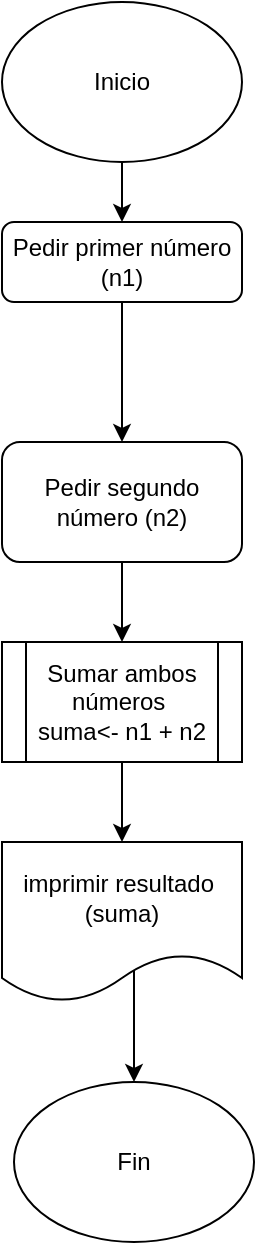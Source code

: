 <mxfile version="24.3.0" type="github">
  <diagram id="C5RBs43oDa-KdzZeNtuy" name="Page-1">
    <mxGraphModel dx="1434" dy="746" grid="1" gridSize="10" guides="1" tooltips="1" connect="1" arrows="1" fold="1" page="1" pageScale="1" pageWidth="827" pageHeight="1169" math="0" shadow="0">
      <root>
        <mxCell id="WIyWlLk6GJQsqaUBKTNV-0" />
        <mxCell id="WIyWlLk6GJQsqaUBKTNV-1" parent="WIyWlLk6GJQsqaUBKTNV-0" />
        <mxCell id="fvBAvYVRE2pY3Atdun4f-2" value="" style="edgeStyle=orthogonalEdgeStyle;rounded=0;orthogonalLoop=1;jettySize=auto;html=1;" edge="1" parent="WIyWlLk6GJQsqaUBKTNV-1" source="fvBAvYVRE2pY3Atdun4f-0" target="fvBAvYVRE2pY3Atdun4f-1">
          <mxGeometry relative="1" as="geometry" />
        </mxCell>
        <mxCell id="fvBAvYVRE2pY3Atdun4f-0" value="Pedir primer número&lt;div&gt;(n1)&lt;/div&gt;" style="rounded=1;whiteSpace=wrap;html=1;fontSize=12;glass=0;strokeWidth=1;shadow=0;" vertex="1" parent="WIyWlLk6GJQsqaUBKTNV-1">
          <mxGeometry x="354" y="130" width="120" height="40" as="geometry" />
        </mxCell>
        <mxCell id="fvBAvYVRE2pY3Atdun4f-4" style="edgeStyle=orthogonalEdgeStyle;rounded=0;orthogonalLoop=1;jettySize=auto;html=1;exitX=0.5;exitY=1;exitDx=0;exitDy=0;entryX=0.5;entryY=0;entryDx=0;entryDy=0;" edge="1" parent="WIyWlLk6GJQsqaUBKTNV-1" source="fvBAvYVRE2pY3Atdun4f-1" target="fvBAvYVRE2pY3Atdun4f-3">
          <mxGeometry relative="1" as="geometry" />
        </mxCell>
        <mxCell id="fvBAvYVRE2pY3Atdun4f-1" value="Pedir segundo número (n2)" style="whiteSpace=wrap;html=1;rounded=1;glass=0;strokeWidth=1;shadow=0;" vertex="1" parent="WIyWlLk6GJQsqaUBKTNV-1">
          <mxGeometry x="354" y="240" width="120" height="60" as="geometry" />
        </mxCell>
        <mxCell id="fvBAvYVRE2pY3Atdun4f-6" style="edgeStyle=orthogonalEdgeStyle;rounded=0;orthogonalLoop=1;jettySize=auto;html=1;exitX=0.5;exitY=1;exitDx=0;exitDy=0;entryX=0.5;entryY=0;entryDx=0;entryDy=0;" edge="1" parent="WIyWlLk6GJQsqaUBKTNV-1" source="fvBAvYVRE2pY3Atdun4f-3" target="fvBAvYVRE2pY3Atdun4f-5">
          <mxGeometry relative="1" as="geometry" />
        </mxCell>
        <mxCell id="fvBAvYVRE2pY3Atdun4f-3" value="Sumar ambos números&amp;nbsp;&lt;div&gt;suma&amp;lt;- n1 + n2&lt;/div&gt;" style="shape=process;whiteSpace=wrap;html=1;backgroundOutline=1;" vertex="1" parent="WIyWlLk6GJQsqaUBKTNV-1">
          <mxGeometry x="354" y="340" width="120" height="60" as="geometry" />
        </mxCell>
        <mxCell id="fvBAvYVRE2pY3Atdun4f-10" style="edgeStyle=orthogonalEdgeStyle;rounded=0;orthogonalLoop=1;jettySize=auto;html=1;entryX=0.5;entryY=0;entryDx=0;entryDy=0;exitX=0.55;exitY=0.75;exitDx=0;exitDy=0;exitPerimeter=0;" edge="1" parent="WIyWlLk6GJQsqaUBKTNV-1" source="fvBAvYVRE2pY3Atdun4f-5" target="fvBAvYVRE2pY3Atdun4f-9">
          <mxGeometry relative="1" as="geometry" />
        </mxCell>
        <mxCell id="fvBAvYVRE2pY3Atdun4f-5" value="imprimir resultado&amp;nbsp;&lt;div&gt;(suma)&lt;/div&gt;" style="shape=document;whiteSpace=wrap;html=1;boundedLbl=1;" vertex="1" parent="WIyWlLk6GJQsqaUBKTNV-1">
          <mxGeometry x="354" y="440" width="120" height="80" as="geometry" />
        </mxCell>
        <mxCell id="fvBAvYVRE2pY3Atdun4f-8" style="edgeStyle=orthogonalEdgeStyle;rounded=0;orthogonalLoop=1;jettySize=auto;html=1;exitX=0.5;exitY=1;exitDx=0;exitDy=0;entryX=0.5;entryY=0;entryDx=0;entryDy=0;" edge="1" parent="WIyWlLk6GJQsqaUBKTNV-1" source="fvBAvYVRE2pY3Atdun4f-7" target="fvBAvYVRE2pY3Atdun4f-0">
          <mxGeometry relative="1" as="geometry" />
        </mxCell>
        <mxCell id="fvBAvYVRE2pY3Atdun4f-7" value="Inicio" style="ellipse;whiteSpace=wrap;html=1;" vertex="1" parent="WIyWlLk6GJQsqaUBKTNV-1">
          <mxGeometry x="354" y="20" width="120" height="80" as="geometry" />
        </mxCell>
        <mxCell id="fvBAvYVRE2pY3Atdun4f-9" value="Fin" style="ellipse;whiteSpace=wrap;html=1;" vertex="1" parent="WIyWlLk6GJQsqaUBKTNV-1">
          <mxGeometry x="360" y="560" width="120" height="80" as="geometry" />
        </mxCell>
      </root>
    </mxGraphModel>
  </diagram>
</mxfile>
